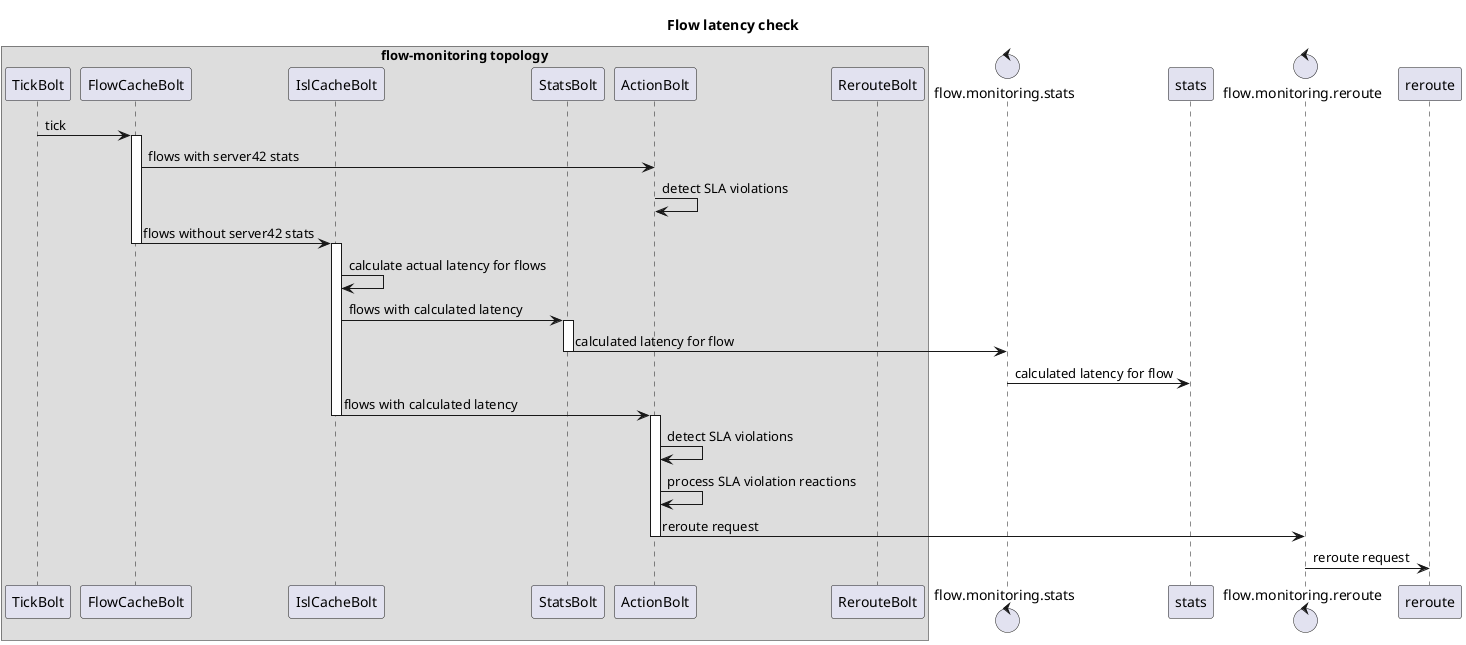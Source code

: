 @startuml
title Flow latency check

box flow-monitoring topology
participant TickBolt
participant FlowCacheBolt
participant IslCacheBolt
participant StatsBolt
participant ActionBolt
participant RerouteBolt
end box
control flow.monitoring.stats
participant stats
control flow.monitoring.reroute
participant reroute

TickBolt -> FlowCacheBolt : tick
activate FlowCacheBolt
FlowCacheBolt -> ActionBolt : flows with server42 stats
ActionBolt -> ActionBolt : detect SLA violations
FlowCacheBolt -> IslCacheBolt : flows without server42 stats
deactivate FlowCacheBolt
activate IslCacheBolt
IslCacheBolt -> IslCacheBolt : calculate actual latency for flows
IslCacheBolt -> StatsBolt : flows with calculated latency
activate StatsBolt
StatsBolt -> flow.monitoring.stats : calculated latency for flow
deactivate StatsBolt
flow.monitoring.stats -> stats : calculated latency for flow
IslCacheBolt -> ActionBolt : flows with calculated latency
deactivate IslCacheBolt
activate ActionBolt
ActionBolt -> ActionBolt : detect SLA violations
ActionBolt -> ActionBolt : process SLA violation reactions
ActionBolt -> flow.monitoring.reroute : reroute request
deactivate ActionBolt
flow.monitoring.reroute -> reroute : reroute request

@enduml

